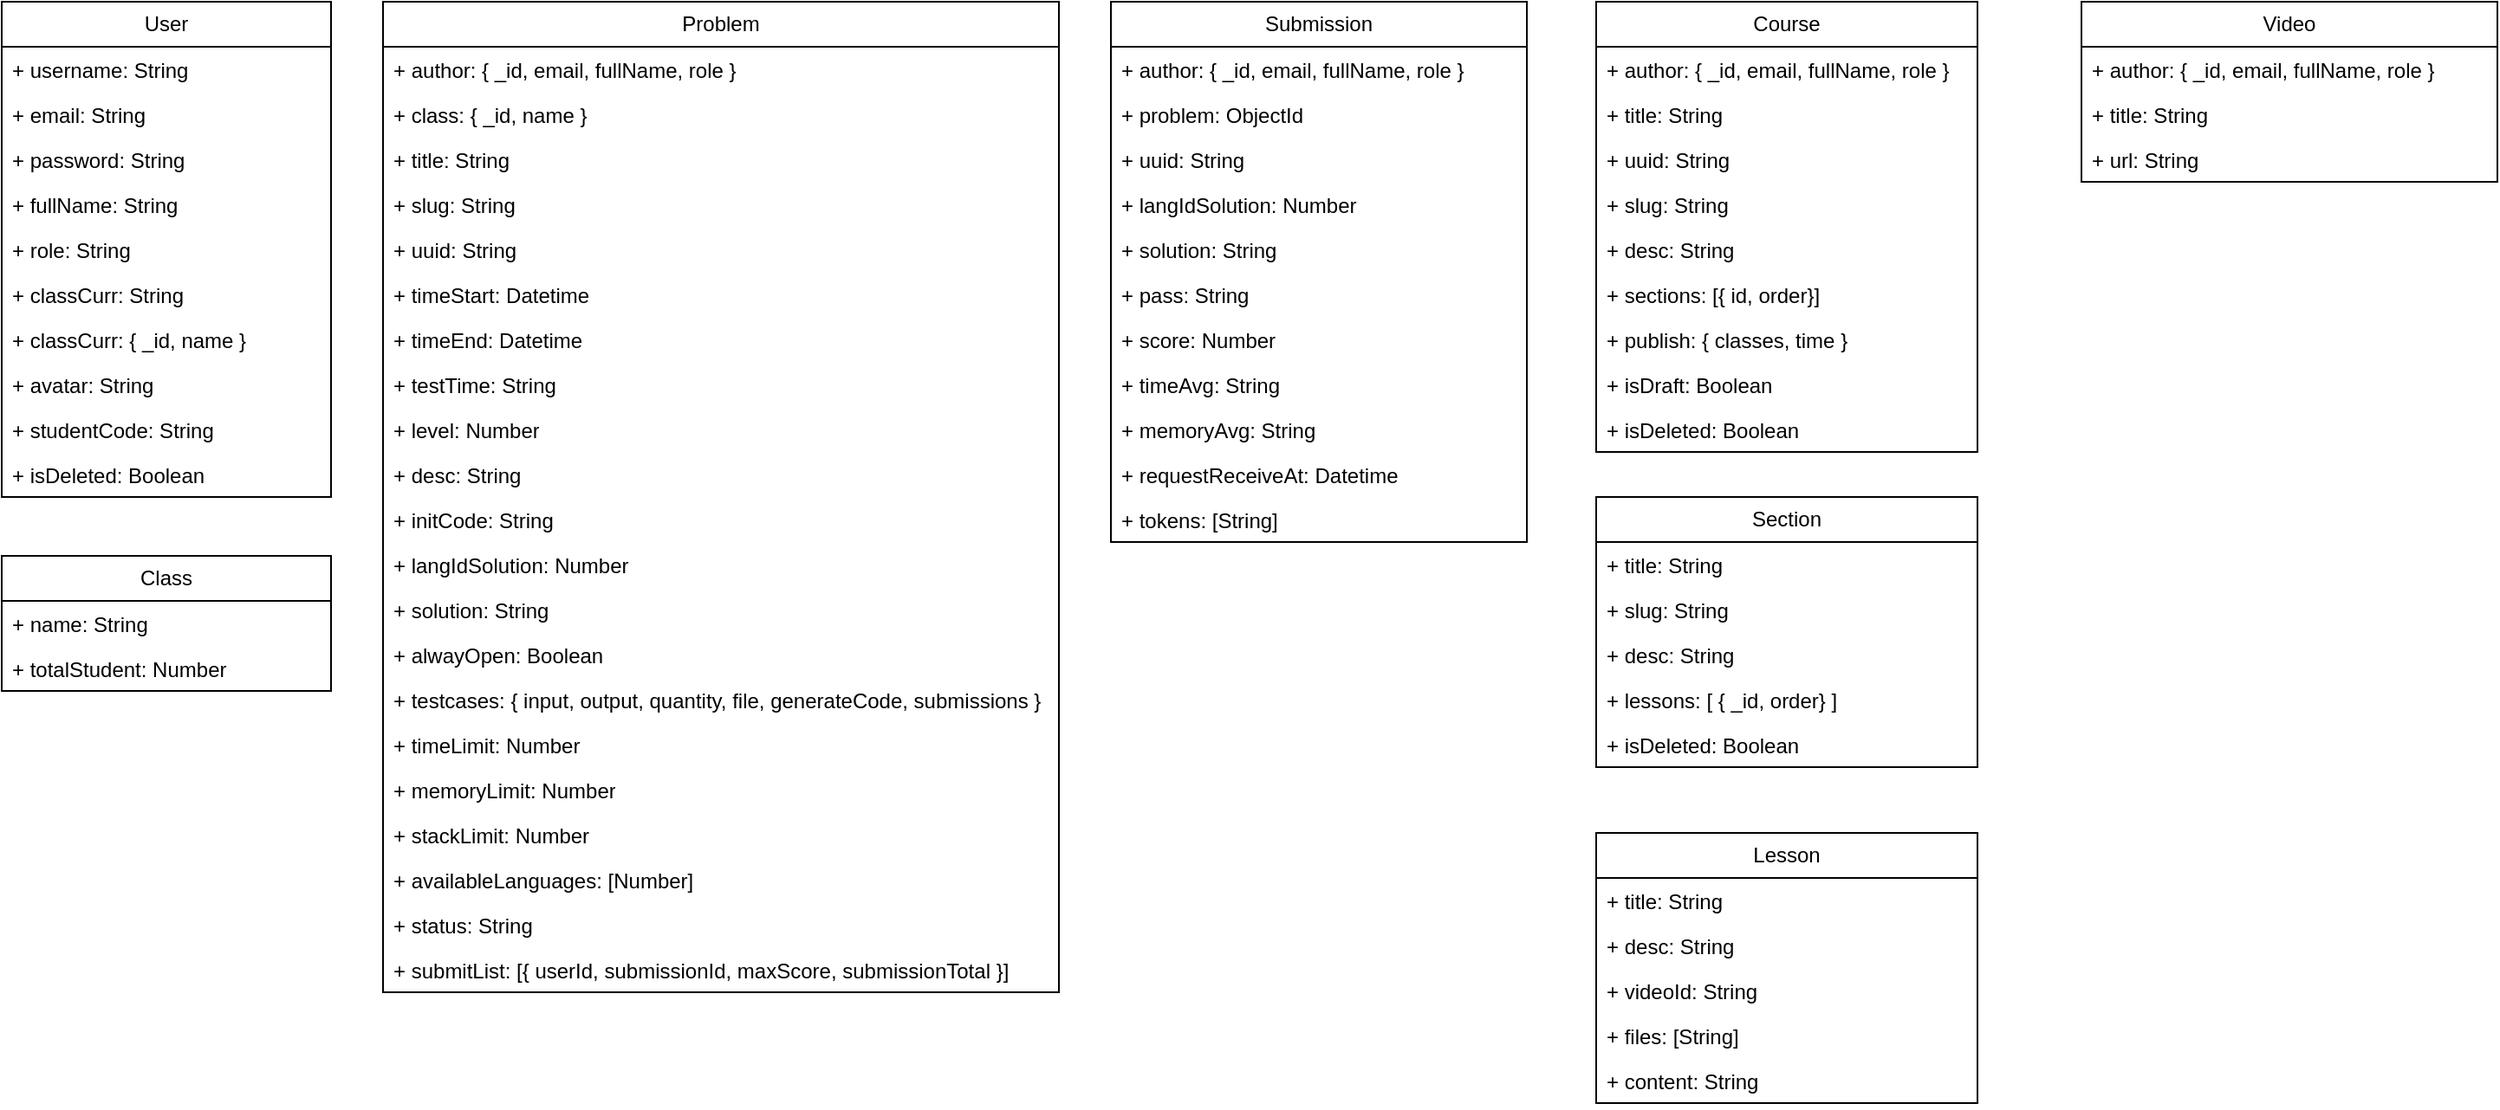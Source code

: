 <mxfile version="24.3.1" type="github">
  <diagram name="Page-1" id="7uPo3v6XOe3s7xzYDT-6">
    <mxGraphModel dx="1236" dy="535" grid="1" gridSize="10" guides="1" tooltips="1" connect="1" arrows="1" fold="1" page="1" pageScale="1" pageWidth="1920" pageHeight="1200" math="0" shadow="0">
      <root>
        <mxCell id="0" />
        <mxCell id="1" parent="0" />
        <mxCell id="R2AJr67omRA-yFIoaMcb-1" value="User" style="swimlane;fontStyle=0;childLayout=stackLayout;horizontal=1;startSize=26;fillColor=none;horizontalStack=0;resizeParent=1;resizeParentMax=0;resizeLast=0;collapsible=1;marginBottom=0;whiteSpace=wrap;html=1;" parent="1" vertex="1">
          <mxGeometry width="190" height="286" as="geometry" />
        </mxCell>
        <mxCell id="R2AJr67omRA-yFIoaMcb-2" value="+ username: String" style="text;strokeColor=none;fillColor=none;align=left;verticalAlign=top;spacingLeft=4;spacingRight=4;overflow=hidden;rotatable=0;points=[[0,0.5],[1,0.5]];portConstraint=eastwest;whiteSpace=wrap;html=1;" parent="R2AJr67omRA-yFIoaMcb-1" vertex="1">
          <mxGeometry y="26" width="190" height="26" as="geometry" />
        </mxCell>
        <mxCell id="R2AJr67omRA-yFIoaMcb-3" value="+ email: String" style="text;strokeColor=none;fillColor=none;align=left;verticalAlign=top;spacingLeft=4;spacingRight=4;overflow=hidden;rotatable=0;points=[[0,0.5],[1,0.5]];portConstraint=eastwest;whiteSpace=wrap;html=1;" parent="R2AJr67omRA-yFIoaMcb-1" vertex="1">
          <mxGeometry y="52" width="190" height="26" as="geometry" />
        </mxCell>
        <mxCell id="R2AJr67omRA-yFIoaMcb-4" value="+ password: String" style="text;strokeColor=none;fillColor=none;align=left;verticalAlign=top;spacingLeft=4;spacingRight=4;overflow=hidden;rotatable=0;points=[[0,0.5],[1,0.5]];portConstraint=eastwest;whiteSpace=wrap;html=1;" parent="R2AJr67omRA-yFIoaMcb-1" vertex="1">
          <mxGeometry y="78" width="190" height="26" as="geometry" />
        </mxCell>
        <mxCell id="R2AJr67omRA-yFIoaMcb-5" value="+ fullName: String" style="text;strokeColor=none;fillColor=none;align=left;verticalAlign=top;spacingLeft=4;spacingRight=4;overflow=hidden;rotatable=0;points=[[0,0.5],[1,0.5]];portConstraint=eastwest;whiteSpace=wrap;html=1;" parent="R2AJr67omRA-yFIoaMcb-1" vertex="1">
          <mxGeometry y="104" width="190" height="26" as="geometry" />
        </mxCell>
        <mxCell id="R2AJr67omRA-yFIoaMcb-6" value="+ role: String" style="text;strokeColor=none;fillColor=none;align=left;verticalAlign=top;spacingLeft=4;spacingRight=4;overflow=hidden;rotatable=0;points=[[0,0.5],[1,0.5]];portConstraint=eastwest;whiteSpace=wrap;html=1;" parent="R2AJr67omRA-yFIoaMcb-1" vertex="1">
          <mxGeometry y="130" width="190" height="26" as="geometry" />
        </mxCell>
        <mxCell id="R2AJr67omRA-yFIoaMcb-7" value="+ classCurr: String" style="text;strokeColor=none;fillColor=none;align=left;verticalAlign=top;spacingLeft=4;spacingRight=4;overflow=hidden;rotatable=0;points=[[0,0.5],[1,0.5]];portConstraint=eastwest;whiteSpace=wrap;html=1;" parent="R2AJr67omRA-yFIoaMcb-1" vertex="1">
          <mxGeometry y="156" width="190" height="26" as="geometry" />
        </mxCell>
        <mxCell id="R2AJr67omRA-yFIoaMcb-8" value="+ classCurr: { _id, name }" style="text;strokeColor=none;fillColor=none;align=left;verticalAlign=top;spacingLeft=4;spacingRight=4;overflow=hidden;rotatable=0;points=[[0,0.5],[1,0.5]];portConstraint=eastwest;whiteSpace=wrap;html=1;" parent="R2AJr67omRA-yFIoaMcb-1" vertex="1">
          <mxGeometry y="182" width="190" height="26" as="geometry" />
        </mxCell>
        <mxCell id="R2AJr67omRA-yFIoaMcb-9" value="+ avatar: String" style="text;strokeColor=none;fillColor=none;align=left;verticalAlign=top;spacingLeft=4;spacingRight=4;overflow=hidden;rotatable=0;points=[[0,0.5],[1,0.5]];portConstraint=eastwest;whiteSpace=wrap;html=1;" parent="R2AJr67omRA-yFIoaMcb-1" vertex="1">
          <mxGeometry y="208" width="190" height="26" as="geometry" />
        </mxCell>
        <mxCell id="R2AJr67omRA-yFIoaMcb-10" value="+ studentCode: String" style="text;strokeColor=none;fillColor=none;align=left;verticalAlign=top;spacingLeft=4;spacingRight=4;overflow=hidden;rotatable=0;points=[[0,0.5],[1,0.5]];portConstraint=eastwest;whiteSpace=wrap;html=1;" parent="R2AJr67omRA-yFIoaMcb-1" vertex="1">
          <mxGeometry y="234" width="190" height="26" as="geometry" />
        </mxCell>
        <mxCell id="R2AJr67omRA-yFIoaMcb-11" value="+ isDeleted: Boolean" style="text;strokeColor=none;fillColor=none;align=left;verticalAlign=top;spacingLeft=4;spacingRight=4;overflow=hidden;rotatable=0;points=[[0,0.5],[1,0.5]];portConstraint=eastwest;whiteSpace=wrap;html=1;" parent="R2AJr67omRA-yFIoaMcb-1" vertex="1">
          <mxGeometry y="260" width="190" height="26" as="geometry" />
        </mxCell>
        <mxCell id="5tmZRolKnVkHTYyganJo-1" value="Class" style="swimlane;fontStyle=0;childLayout=stackLayout;horizontal=1;startSize=26;fillColor=none;horizontalStack=0;resizeParent=1;resizeParentMax=0;resizeLast=0;collapsible=1;marginBottom=0;whiteSpace=wrap;html=1;" parent="1" vertex="1">
          <mxGeometry y="320" width="190" height="78" as="geometry" />
        </mxCell>
        <mxCell id="5tmZRolKnVkHTYyganJo-2" value="+ name: String" style="text;strokeColor=none;fillColor=none;align=left;verticalAlign=top;spacingLeft=4;spacingRight=4;overflow=hidden;rotatable=0;points=[[0,0.5],[1,0.5]];portConstraint=eastwest;whiteSpace=wrap;html=1;" parent="5tmZRolKnVkHTYyganJo-1" vertex="1">
          <mxGeometry y="26" width="190" height="26" as="geometry" />
        </mxCell>
        <mxCell id="5tmZRolKnVkHTYyganJo-3" value="+ totalStudent: Number" style="text;strokeColor=none;fillColor=none;align=left;verticalAlign=top;spacingLeft=4;spacingRight=4;overflow=hidden;rotatable=0;points=[[0,0.5],[1,0.5]];portConstraint=eastwest;whiteSpace=wrap;html=1;" parent="5tmZRolKnVkHTYyganJo-1" vertex="1">
          <mxGeometry y="52" width="190" height="26" as="geometry" />
        </mxCell>
        <mxCell id="5tmZRolKnVkHTYyganJo-12" value="Problem" style="swimlane;fontStyle=0;childLayout=stackLayout;horizontal=1;startSize=26;fillColor=none;horizontalStack=0;resizeParent=1;resizeParentMax=0;resizeLast=0;collapsible=1;marginBottom=0;whiteSpace=wrap;html=1;" parent="1" vertex="1">
          <mxGeometry x="220" width="390" height="572" as="geometry" />
        </mxCell>
        <mxCell id="5tmZRolKnVkHTYyganJo-13" value="+ author: { _id, email, fullName, role }" style="text;strokeColor=none;fillColor=none;align=left;verticalAlign=top;spacingLeft=4;spacingRight=4;overflow=hidden;rotatable=0;points=[[0,0.5],[1,0.5]];portConstraint=eastwest;whiteSpace=wrap;html=1;" parent="5tmZRolKnVkHTYyganJo-12" vertex="1">
          <mxGeometry y="26" width="390" height="26" as="geometry" />
        </mxCell>
        <mxCell id="5tmZRolKnVkHTYyganJo-14" value="+ class: { _id, name }" style="text;strokeColor=none;fillColor=none;align=left;verticalAlign=top;spacingLeft=4;spacingRight=4;overflow=hidden;rotatable=0;points=[[0,0.5],[1,0.5]];portConstraint=eastwest;whiteSpace=wrap;html=1;" parent="5tmZRolKnVkHTYyganJo-12" vertex="1">
          <mxGeometry y="52" width="390" height="26" as="geometry" />
        </mxCell>
        <mxCell id="5tmZRolKnVkHTYyganJo-15" value="+ title: String" style="text;strokeColor=none;fillColor=none;align=left;verticalAlign=top;spacingLeft=4;spacingRight=4;overflow=hidden;rotatable=0;points=[[0,0.5],[1,0.5]];portConstraint=eastwest;whiteSpace=wrap;html=1;" parent="5tmZRolKnVkHTYyganJo-12" vertex="1">
          <mxGeometry y="78" width="390" height="26" as="geometry" />
        </mxCell>
        <mxCell id="5tmZRolKnVkHTYyganJo-34" value="+ slug: String" style="text;strokeColor=none;fillColor=none;align=left;verticalAlign=top;spacingLeft=4;spacingRight=4;overflow=hidden;rotatable=0;points=[[0,0.5],[1,0.5]];portConstraint=eastwest;whiteSpace=wrap;html=1;" parent="5tmZRolKnVkHTYyganJo-12" vertex="1">
          <mxGeometry y="104" width="390" height="26" as="geometry" />
        </mxCell>
        <mxCell id="5tmZRolKnVkHTYyganJo-16" value="+ uuid: String" style="text;strokeColor=none;fillColor=none;align=left;verticalAlign=top;spacingLeft=4;spacingRight=4;overflow=hidden;rotatable=0;points=[[0,0.5],[1,0.5]];portConstraint=eastwest;whiteSpace=wrap;html=1;" parent="5tmZRolKnVkHTYyganJo-12" vertex="1">
          <mxGeometry y="130" width="390" height="26" as="geometry" />
        </mxCell>
        <mxCell id="5tmZRolKnVkHTYyganJo-17" value="+ timeStart: Datetime" style="text;strokeColor=none;fillColor=none;align=left;verticalAlign=top;spacingLeft=4;spacingRight=4;overflow=hidden;rotatable=0;points=[[0,0.5],[1,0.5]];portConstraint=eastwest;whiteSpace=wrap;html=1;" parent="5tmZRolKnVkHTYyganJo-12" vertex="1">
          <mxGeometry y="156" width="390" height="26" as="geometry" />
        </mxCell>
        <mxCell id="5tmZRolKnVkHTYyganJo-33" value="+ timeEnd: Datetime" style="text;strokeColor=none;fillColor=none;align=left;verticalAlign=top;spacingLeft=4;spacingRight=4;overflow=hidden;rotatable=0;points=[[0,0.5],[1,0.5]];portConstraint=eastwest;whiteSpace=wrap;html=1;" parent="5tmZRolKnVkHTYyganJo-12" vertex="1">
          <mxGeometry y="182" width="390" height="26" as="geometry" />
        </mxCell>
        <mxCell id="5tmZRolKnVkHTYyganJo-18" value="+ testTime: String" style="text;strokeColor=none;fillColor=none;align=left;verticalAlign=top;spacingLeft=4;spacingRight=4;overflow=hidden;rotatable=0;points=[[0,0.5],[1,0.5]];portConstraint=eastwest;whiteSpace=wrap;html=1;" parent="5tmZRolKnVkHTYyganJo-12" vertex="1">
          <mxGeometry y="208" width="390" height="26" as="geometry" />
        </mxCell>
        <mxCell id="5tmZRolKnVkHTYyganJo-19" value="+ level: Number" style="text;strokeColor=none;fillColor=none;align=left;verticalAlign=top;spacingLeft=4;spacingRight=4;overflow=hidden;rotatable=0;points=[[0,0.5],[1,0.5]];portConstraint=eastwest;whiteSpace=wrap;html=1;" parent="5tmZRolKnVkHTYyganJo-12" vertex="1">
          <mxGeometry y="234" width="390" height="26" as="geometry" />
        </mxCell>
        <mxCell id="5tmZRolKnVkHTYyganJo-20" value="+ desc: String" style="text;strokeColor=none;fillColor=none;align=left;verticalAlign=top;spacingLeft=4;spacingRight=4;overflow=hidden;rotatable=0;points=[[0,0.5],[1,0.5]];portConstraint=eastwest;whiteSpace=wrap;html=1;" parent="5tmZRolKnVkHTYyganJo-12" vertex="1">
          <mxGeometry y="260" width="390" height="26" as="geometry" />
        </mxCell>
        <mxCell id="5tmZRolKnVkHTYyganJo-21" value="+ initCode: String" style="text;strokeColor=none;fillColor=none;align=left;verticalAlign=top;spacingLeft=4;spacingRight=4;overflow=hidden;rotatable=0;points=[[0,0.5],[1,0.5]];portConstraint=eastwest;whiteSpace=wrap;html=1;" parent="5tmZRolKnVkHTYyganJo-12" vertex="1">
          <mxGeometry y="286" width="390" height="26" as="geometry" />
        </mxCell>
        <mxCell id="5tmZRolKnVkHTYyganJo-22" value="+ langIdSolution: Number" style="text;strokeColor=none;fillColor=none;align=left;verticalAlign=top;spacingLeft=4;spacingRight=4;overflow=hidden;rotatable=0;points=[[0,0.5],[1,0.5]];portConstraint=eastwest;whiteSpace=wrap;html=1;" parent="5tmZRolKnVkHTYyganJo-12" vertex="1">
          <mxGeometry y="312" width="390" height="26" as="geometry" />
        </mxCell>
        <mxCell id="5tmZRolKnVkHTYyganJo-23" value="+ solution: String" style="text;strokeColor=none;fillColor=none;align=left;verticalAlign=top;spacingLeft=4;spacingRight=4;overflow=hidden;rotatable=0;points=[[0,0.5],[1,0.5]];portConstraint=eastwest;whiteSpace=wrap;html=1;" parent="5tmZRolKnVkHTYyganJo-12" vertex="1">
          <mxGeometry y="338" width="390" height="26" as="geometry" />
        </mxCell>
        <mxCell id="5tmZRolKnVkHTYyganJo-24" value="+ alwayOpen: Boolean" style="text;strokeColor=none;fillColor=none;align=left;verticalAlign=top;spacingLeft=4;spacingRight=4;overflow=hidden;rotatable=0;points=[[0,0.5],[1,0.5]];portConstraint=eastwest;whiteSpace=wrap;html=1;" parent="5tmZRolKnVkHTYyganJo-12" vertex="1">
          <mxGeometry y="364" width="390" height="26" as="geometry" />
        </mxCell>
        <mxCell id="5tmZRolKnVkHTYyganJo-25" value="+ testcases: { input, output, quantity, file, generateCode, submissions }" style="text;strokeColor=none;fillColor=none;align=left;verticalAlign=top;spacingLeft=4;spacingRight=4;overflow=hidden;rotatable=0;points=[[0,0.5],[1,0.5]];portConstraint=eastwest;whiteSpace=wrap;html=1;" parent="5tmZRolKnVkHTYyganJo-12" vertex="1">
          <mxGeometry y="390" width="390" height="26" as="geometry" />
        </mxCell>
        <mxCell id="5tmZRolKnVkHTYyganJo-26" value="+ timeLimit: Number" style="text;strokeColor=none;fillColor=none;align=left;verticalAlign=top;spacingLeft=4;spacingRight=4;overflow=hidden;rotatable=0;points=[[0,0.5],[1,0.5]];portConstraint=eastwest;whiteSpace=wrap;html=1;" parent="5tmZRolKnVkHTYyganJo-12" vertex="1">
          <mxGeometry y="416" width="390" height="26" as="geometry" />
        </mxCell>
        <mxCell id="5tmZRolKnVkHTYyganJo-27" value="+ memoryLimit: Number" style="text;strokeColor=none;fillColor=none;align=left;verticalAlign=top;spacingLeft=4;spacingRight=4;overflow=hidden;rotatable=0;points=[[0,0.5],[1,0.5]];portConstraint=eastwest;whiteSpace=wrap;html=1;" parent="5tmZRolKnVkHTYyganJo-12" vertex="1">
          <mxGeometry y="442" width="390" height="26" as="geometry" />
        </mxCell>
        <mxCell id="5tmZRolKnVkHTYyganJo-28" value="+ stackLimit: Number" style="text;strokeColor=none;fillColor=none;align=left;verticalAlign=top;spacingLeft=4;spacingRight=4;overflow=hidden;rotatable=0;points=[[0,0.5],[1,0.5]];portConstraint=eastwest;whiteSpace=wrap;html=1;" parent="5tmZRolKnVkHTYyganJo-12" vertex="1">
          <mxGeometry y="468" width="390" height="26" as="geometry" />
        </mxCell>
        <mxCell id="5tmZRolKnVkHTYyganJo-29" value="+ availableLanguages: [Number]" style="text;strokeColor=none;fillColor=none;align=left;verticalAlign=top;spacingLeft=4;spacingRight=4;overflow=hidden;rotatable=0;points=[[0,0.5],[1,0.5]];portConstraint=eastwest;whiteSpace=wrap;html=1;" parent="5tmZRolKnVkHTYyganJo-12" vertex="1">
          <mxGeometry y="494" width="390" height="26" as="geometry" />
        </mxCell>
        <mxCell id="5tmZRolKnVkHTYyganJo-30" value="+ status: String" style="text;strokeColor=none;fillColor=none;align=left;verticalAlign=top;spacingLeft=4;spacingRight=4;overflow=hidden;rotatable=0;points=[[0,0.5],[1,0.5]];portConstraint=eastwest;whiteSpace=wrap;html=1;" parent="5tmZRolKnVkHTYyganJo-12" vertex="1">
          <mxGeometry y="520" width="390" height="26" as="geometry" />
        </mxCell>
        <mxCell id="5tmZRolKnVkHTYyganJo-31" value="+ submitList: [{ userId, submissionId, maxScore, submissionTotal }]" style="text;strokeColor=none;fillColor=none;align=left;verticalAlign=top;spacingLeft=4;spacingRight=4;overflow=hidden;rotatable=0;points=[[0,0.5],[1,0.5]];portConstraint=eastwest;whiteSpace=wrap;html=1;" parent="5tmZRolKnVkHTYyganJo-12" vertex="1">
          <mxGeometry y="546" width="390" height="26" as="geometry" />
        </mxCell>
        <mxCell id="5tmZRolKnVkHTYyganJo-59" value="Submission" style="swimlane;fontStyle=0;childLayout=stackLayout;horizontal=1;startSize=26;fillColor=none;horizontalStack=0;resizeParent=1;resizeParentMax=0;resizeLast=0;collapsible=1;marginBottom=0;whiteSpace=wrap;html=1;" parent="1" vertex="1">
          <mxGeometry x="640" width="240" height="312" as="geometry" />
        </mxCell>
        <mxCell id="5tmZRolKnVkHTYyganJo-60" value="+ author: { _id, email, fullName, role }" style="text;strokeColor=none;fillColor=none;align=left;verticalAlign=top;spacingLeft=4;spacingRight=4;overflow=hidden;rotatable=0;points=[[0,0.5],[1,0.5]];portConstraint=eastwest;whiteSpace=wrap;html=1;" parent="5tmZRolKnVkHTYyganJo-59" vertex="1">
          <mxGeometry y="26" width="240" height="26" as="geometry" />
        </mxCell>
        <mxCell id="5tmZRolKnVkHTYyganJo-61" value="+ problem: ObjectId" style="text;strokeColor=none;fillColor=none;align=left;verticalAlign=top;spacingLeft=4;spacingRight=4;overflow=hidden;rotatable=0;points=[[0,0.5],[1,0.5]];portConstraint=eastwest;whiteSpace=wrap;html=1;" parent="5tmZRolKnVkHTYyganJo-59" vertex="1">
          <mxGeometry y="52" width="240" height="26" as="geometry" />
        </mxCell>
        <mxCell id="5tmZRolKnVkHTYyganJo-64" value="+ uuid: String" style="text;strokeColor=none;fillColor=none;align=left;verticalAlign=top;spacingLeft=4;spacingRight=4;overflow=hidden;rotatable=0;points=[[0,0.5],[1,0.5]];portConstraint=eastwest;whiteSpace=wrap;html=1;" parent="5tmZRolKnVkHTYyganJo-59" vertex="1">
          <mxGeometry y="78" width="240" height="26" as="geometry" />
        </mxCell>
        <mxCell id="5tmZRolKnVkHTYyganJo-71" value="+ langIdSolution: Number" style="text;strokeColor=none;fillColor=none;align=left;verticalAlign=top;spacingLeft=4;spacingRight=4;overflow=hidden;rotatable=0;points=[[0,0.5],[1,0.5]];portConstraint=eastwest;whiteSpace=wrap;html=1;" parent="5tmZRolKnVkHTYyganJo-59" vertex="1">
          <mxGeometry y="104" width="240" height="26" as="geometry" />
        </mxCell>
        <mxCell id="5tmZRolKnVkHTYyganJo-72" value="+ solution: String" style="text;strokeColor=none;fillColor=none;align=left;verticalAlign=top;spacingLeft=4;spacingRight=4;overflow=hidden;rotatable=0;points=[[0,0.5],[1,0.5]];portConstraint=eastwest;whiteSpace=wrap;html=1;" parent="5tmZRolKnVkHTYyganJo-59" vertex="1">
          <mxGeometry y="130" width="240" height="26" as="geometry" />
        </mxCell>
        <mxCell id="5tmZRolKnVkHTYyganJo-81" value="+ pass: String" style="text;strokeColor=none;fillColor=none;align=left;verticalAlign=top;spacingLeft=4;spacingRight=4;overflow=hidden;rotatable=0;points=[[0,0.5],[1,0.5]];portConstraint=eastwest;whiteSpace=wrap;html=1;" parent="5tmZRolKnVkHTYyganJo-59" vertex="1">
          <mxGeometry y="156" width="240" height="26" as="geometry" />
        </mxCell>
        <mxCell id="5tmZRolKnVkHTYyganJo-73" value="+ score: Number" style="text;strokeColor=none;fillColor=none;align=left;verticalAlign=top;spacingLeft=4;spacingRight=4;overflow=hidden;rotatable=0;points=[[0,0.5],[1,0.5]];portConstraint=eastwest;whiteSpace=wrap;html=1;" parent="5tmZRolKnVkHTYyganJo-59" vertex="1">
          <mxGeometry y="182" width="240" height="26" as="geometry" />
        </mxCell>
        <mxCell id="5tmZRolKnVkHTYyganJo-75" value="+ timeAvg: String" style="text;strokeColor=none;fillColor=none;align=left;verticalAlign=top;spacingLeft=4;spacingRight=4;overflow=hidden;rotatable=0;points=[[0,0.5],[1,0.5]];portConstraint=eastwest;whiteSpace=wrap;html=1;" parent="5tmZRolKnVkHTYyganJo-59" vertex="1">
          <mxGeometry y="208" width="240" height="26" as="geometry" />
        </mxCell>
        <mxCell id="5tmZRolKnVkHTYyganJo-76" value="+ memoryAvg: String" style="text;strokeColor=none;fillColor=none;align=left;verticalAlign=top;spacingLeft=4;spacingRight=4;overflow=hidden;rotatable=0;points=[[0,0.5],[1,0.5]];portConstraint=eastwest;whiteSpace=wrap;html=1;" parent="5tmZRolKnVkHTYyganJo-59" vertex="1">
          <mxGeometry y="234" width="240" height="26" as="geometry" />
        </mxCell>
        <mxCell id="5tmZRolKnVkHTYyganJo-77" value="+ requestReceiveAt: Datetime" style="text;strokeColor=none;fillColor=none;align=left;verticalAlign=top;spacingLeft=4;spacingRight=4;overflow=hidden;rotatable=0;points=[[0,0.5],[1,0.5]];portConstraint=eastwest;whiteSpace=wrap;html=1;" parent="5tmZRolKnVkHTYyganJo-59" vertex="1">
          <mxGeometry y="260" width="240" height="26" as="geometry" />
        </mxCell>
        <mxCell id="5tmZRolKnVkHTYyganJo-78" value="+ tokens: [String]" style="text;strokeColor=none;fillColor=none;align=left;verticalAlign=top;spacingLeft=4;spacingRight=4;overflow=hidden;rotatable=0;points=[[0,0.5],[1,0.5]];portConstraint=eastwest;whiteSpace=wrap;html=1;" parent="5tmZRolKnVkHTYyganJo-59" vertex="1">
          <mxGeometry y="286" width="240" height="26" as="geometry" />
        </mxCell>
        <mxCell id="5tmZRolKnVkHTYyganJo-84" value="Video" style="swimlane;fontStyle=0;childLayout=stackLayout;horizontal=1;startSize=26;fillColor=none;horizontalStack=0;resizeParent=1;resizeParentMax=0;resizeLast=0;collapsible=1;marginBottom=0;whiteSpace=wrap;html=1;" parent="1" vertex="1">
          <mxGeometry x="1200" width="240" height="104" as="geometry" />
        </mxCell>
        <mxCell id="5tmZRolKnVkHTYyganJo-85" value="+ author: { _id, email, fullName, role }" style="text;strokeColor=none;fillColor=none;align=left;verticalAlign=top;spacingLeft=4;spacingRight=4;overflow=hidden;rotatable=0;points=[[0,0.5],[1,0.5]];portConstraint=eastwest;whiteSpace=wrap;html=1;" parent="5tmZRolKnVkHTYyganJo-84" vertex="1">
          <mxGeometry y="26" width="240" height="26" as="geometry" />
        </mxCell>
        <mxCell id="5tmZRolKnVkHTYyganJo-86" value="+ title: String" style="text;strokeColor=none;fillColor=none;align=left;verticalAlign=top;spacingLeft=4;spacingRight=4;overflow=hidden;rotatable=0;points=[[0,0.5],[1,0.5]];portConstraint=eastwest;whiteSpace=wrap;html=1;" parent="5tmZRolKnVkHTYyganJo-84" vertex="1">
          <mxGeometry y="52" width="240" height="26" as="geometry" />
        </mxCell>
        <mxCell id="5tmZRolKnVkHTYyganJo-103" value="+ url: String" style="text;strokeColor=none;fillColor=none;align=left;verticalAlign=top;spacingLeft=4;spacingRight=4;overflow=hidden;rotatable=0;points=[[0,0.5],[1,0.5]];portConstraint=eastwest;whiteSpace=wrap;html=1;" parent="5tmZRolKnVkHTYyganJo-84" vertex="1">
          <mxGeometry y="78" width="240" height="26" as="geometry" />
        </mxCell>
        <mxCell id="5tmZRolKnVkHTYyganJo-96" value="Course" style="swimlane;fontStyle=0;childLayout=stackLayout;horizontal=1;startSize=26;fillColor=none;horizontalStack=0;resizeParent=1;resizeParentMax=0;resizeLast=0;collapsible=1;marginBottom=0;whiteSpace=wrap;html=1;" parent="1" vertex="1">
          <mxGeometry x="920" width="220" height="260" as="geometry" />
        </mxCell>
        <mxCell id="5tmZRolKnVkHTYyganJo-99" value="+ author: { _id, email, fullName, role }" style="text;strokeColor=none;fillColor=none;align=left;verticalAlign=top;spacingLeft=4;spacingRight=4;overflow=hidden;rotatable=0;points=[[0,0.5],[1,0.5]];portConstraint=eastwest;whiteSpace=wrap;html=1;" parent="5tmZRolKnVkHTYyganJo-96" vertex="1">
          <mxGeometry y="26" width="220" height="26" as="geometry" />
        </mxCell>
        <mxCell id="5tmZRolKnVkHTYyganJo-97" value="+ title: String" style="text;strokeColor=none;fillColor=none;align=left;verticalAlign=top;spacingLeft=4;spacingRight=4;overflow=hidden;rotatable=0;points=[[0,0.5],[1,0.5]];portConstraint=eastwest;whiteSpace=wrap;html=1;" parent="5tmZRolKnVkHTYyganJo-96" vertex="1">
          <mxGeometry y="52" width="220" height="26" as="geometry" />
        </mxCell>
        <mxCell id="oyN3qI9R5YSN3ijom16e-1" value="+ uuid: String" style="text;strokeColor=none;fillColor=none;align=left;verticalAlign=top;spacingLeft=4;spacingRight=4;overflow=hidden;rotatable=0;points=[[0,0.5],[1,0.5]];portConstraint=eastwest;whiteSpace=wrap;html=1;" vertex="1" parent="5tmZRolKnVkHTYyganJo-96">
          <mxGeometry y="78" width="220" height="26" as="geometry" />
        </mxCell>
        <mxCell id="5tmZRolKnVkHTYyganJo-100" value="+ slug: String" style="text;strokeColor=none;fillColor=none;align=left;verticalAlign=top;spacingLeft=4;spacingRight=4;overflow=hidden;rotatable=0;points=[[0,0.5],[1,0.5]];portConstraint=eastwest;whiteSpace=wrap;html=1;" parent="5tmZRolKnVkHTYyganJo-96" vertex="1">
          <mxGeometry y="104" width="220" height="26" as="geometry" />
        </mxCell>
        <mxCell id="oyN3qI9R5YSN3ijom16e-2" value="+ desc: String" style="text;strokeColor=none;fillColor=none;align=left;verticalAlign=top;spacingLeft=4;spacingRight=4;overflow=hidden;rotatable=0;points=[[0,0.5],[1,0.5]];portConstraint=eastwest;whiteSpace=wrap;html=1;" vertex="1" parent="5tmZRolKnVkHTYyganJo-96">
          <mxGeometry y="130" width="220" height="26" as="geometry" />
        </mxCell>
        <mxCell id="5tmZRolKnVkHTYyganJo-104" value="+ sections: [{ id, order}]" style="text;strokeColor=none;fillColor=none;align=left;verticalAlign=top;spacingLeft=4;spacingRight=4;overflow=hidden;rotatable=0;points=[[0,0.5],[1,0.5]];portConstraint=eastwest;whiteSpace=wrap;html=1;" parent="5tmZRolKnVkHTYyganJo-96" vertex="1">
          <mxGeometry y="156" width="220" height="26" as="geometry" />
        </mxCell>
        <mxCell id="5tmZRolKnVkHTYyganJo-118" value="+ publish: { classes, time }" style="text;strokeColor=none;fillColor=none;align=left;verticalAlign=top;spacingLeft=4;spacingRight=4;overflow=hidden;rotatable=0;points=[[0,0.5],[1,0.5]];portConstraint=eastwest;whiteSpace=wrap;html=1;" parent="5tmZRolKnVkHTYyganJo-96" vertex="1">
          <mxGeometry y="182" width="220" height="26" as="geometry" />
        </mxCell>
        <mxCell id="5tmZRolKnVkHTYyganJo-98" value="+ isDraft: Boolean" style="text;strokeColor=none;fillColor=none;align=left;verticalAlign=top;spacingLeft=4;spacingRight=4;overflow=hidden;rotatable=0;points=[[0,0.5],[1,0.5]];portConstraint=eastwest;whiteSpace=wrap;html=1;" parent="5tmZRolKnVkHTYyganJo-96" vertex="1">
          <mxGeometry y="208" width="220" height="26" as="geometry" />
        </mxCell>
        <mxCell id="oyN3qI9R5YSN3ijom16e-3" value="+ isDeleted: Boolean" style="text;strokeColor=none;fillColor=none;align=left;verticalAlign=top;spacingLeft=4;spacingRight=4;overflow=hidden;rotatable=0;points=[[0,0.5],[1,0.5]];portConstraint=eastwest;whiteSpace=wrap;html=1;" vertex="1" parent="5tmZRolKnVkHTYyganJo-96">
          <mxGeometry y="234" width="220" height="26" as="geometry" />
        </mxCell>
        <mxCell id="5tmZRolKnVkHTYyganJo-105" value="Section" style="swimlane;fontStyle=0;childLayout=stackLayout;horizontal=1;startSize=26;fillColor=none;horizontalStack=0;resizeParent=1;resizeParentMax=0;resizeLast=0;collapsible=1;marginBottom=0;whiteSpace=wrap;html=1;" parent="1" vertex="1">
          <mxGeometry x="920" y="286" width="220" height="156" as="geometry" />
        </mxCell>
        <mxCell id="5tmZRolKnVkHTYyganJo-107" value="+ title: String" style="text;strokeColor=none;fillColor=none;align=left;verticalAlign=top;spacingLeft=4;spacingRight=4;overflow=hidden;rotatable=0;points=[[0,0.5],[1,0.5]];portConstraint=eastwest;whiteSpace=wrap;html=1;" parent="5tmZRolKnVkHTYyganJo-105" vertex="1">
          <mxGeometry y="26" width="220" height="26" as="geometry" />
        </mxCell>
        <mxCell id="oyN3qI9R5YSN3ijom16e-4" value="+ slug: String" style="text;strokeColor=none;fillColor=none;align=left;verticalAlign=top;spacingLeft=4;spacingRight=4;overflow=hidden;rotatable=0;points=[[0,0.5],[1,0.5]];portConstraint=eastwest;whiteSpace=wrap;html=1;" vertex="1" parent="5tmZRolKnVkHTYyganJo-105">
          <mxGeometry y="52" width="220" height="26" as="geometry" />
        </mxCell>
        <mxCell id="5tmZRolKnVkHTYyganJo-109" value="+ desc: String" style="text;strokeColor=none;fillColor=none;align=left;verticalAlign=top;spacingLeft=4;spacingRight=4;overflow=hidden;rotatable=0;points=[[0,0.5],[1,0.5]];portConstraint=eastwest;whiteSpace=wrap;html=1;" parent="5tmZRolKnVkHTYyganJo-105" vertex="1">
          <mxGeometry y="78" width="220" height="26" as="geometry" />
        </mxCell>
        <mxCell id="5tmZRolKnVkHTYyganJo-114" value="+ lessons: [ { _id, order} ]" style="text;strokeColor=none;fillColor=none;align=left;verticalAlign=top;spacingLeft=4;spacingRight=4;overflow=hidden;rotatable=0;points=[[0,0.5],[1,0.5]];portConstraint=eastwest;whiteSpace=wrap;html=1;" parent="5tmZRolKnVkHTYyganJo-105" vertex="1">
          <mxGeometry y="104" width="220" height="26" as="geometry" />
        </mxCell>
        <mxCell id="oyN3qI9R5YSN3ijom16e-5" value="+ isDeleted: Boolean" style="text;strokeColor=none;fillColor=none;align=left;verticalAlign=top;spacingLeft=4;spacingRight=4;overflow=hidden;rotatable=0;points=[[0,0.5],[1,0.5]];portConstraint=eastwest;whiteSpace=wrap;html=1;" vertex="1" parent="5tmZRolKnVkHTYyganJo-105">
          <mxGeometry y="130" width="220" height="26" as="geometry" />
        </mxCell>
        <mxCell id="5tmZRolKnVkHTYyganJo-111" value="Lesson" style="swimlane;fontStyle=0;childLayout=stackLayout;horizontal=1;startSize=26;fillColor=none;horizontalStack=0;resizeParent=1;resizeParentMax=0;resizeLast=0;collapsible=1;marginBottom=0;whiteSpace=wrap;html=1;" parent="1" vertex="1">
          <mxGeometry x="920" y="480" width="220" height="156" as="geometry" />
        </mxCell>
        <mxCell id="5tmZRolKnVkHTYyganJo-112" value="+ title: String" style="text;strokeColor=none;fillColor=none;align=left;verticalAlign=top;spacingLeft=4;spacingRight=4;overflow=hidden;rotatable=0;points=[[0,0.5],[1,0.5]];portConstraint=eastwest;whiteSpace=wrap;html=1;" parent="5tmZRolKnVkHTYyganJo-111" vertex="1">
          <mxGeometry y="26" width="220" height="26" as="geometry" />
        </mxCell>
        <mxCell id="5tmZRolKnVkHTYyganJo-113" value="+ desc: String" style="text;strokeColor=none;fillColor=none;align=left;verticalAlign=top;spacingLeft=4;spacingRight=4;overflow=hidden;rotatable=0;points=[[0,0.5],[1,0.5]];portConstraint=eastwest;whiteSpace=wrap;html=1;" parent="5tmZRolKnVkHTYyganJo-111" vertex="1">
          <mxGeometry y="52" width="220" height="26" as="geometry" />
        </mxCell>
        <mxCell id="5tmZRolKnVkHTYyganJo-119" value="+ videoId: String" style="text;strokeColor=none;fillColor=none;align=left;verticalAlign=top;spacingLeft=4;spacingRight=4;overflow=hidden;rotatable=0;points=[[0,0.5],[1,0.5]];portConstraint=eastwest;whiteSpace=wrap;html=1;" parent="5tmZRolKnVkHTYyganJo-111" vertex="1">
          <mxGeometry y="78" width="220" height="26" as="geometry" />
        </mxCell>
        <mxCell id="oyN3qI9R5YSN3ijom16e-6" value="+ files: [String]" style="text;strokeColor=none;fillColor=none;align=left;verticalAlign=top;spacingLeft=4;spacingRight=4;overflow=hidden;rotatable=0;points=[[0,0.5],[1,0.5]];portConstraint=eastwest;whiteSpace=wrap;html=1;" vertex="1" parent="5tmZRolKnVkHTYyganJo-111">
          <mxGeometry y="104" width="220" height="26" as="geometry" />
        </mxCell>
        <mxCell id="oyN3qI9R5YSN3ijom16e-7" value="+ content: String" style="text;strokeColor=none;fillColor=none;align=left;verticalAlign=top;spacingLeft=4;spacingRight=4;overflow=hidden;rotatable=0;points=[[0,0.5],[1,0.5]];portConstraint=eastwest;whiteSpace=wrap;html=1;" vertex="1" parent="5tmZRolKnVkHTYyganJo-111">
          <mxGeometry y="130" width="220" height="26" as="geometry" />
        </mxCell>
      </root>
    </mxGraphModel>
  </diagram>
</mxfile>
